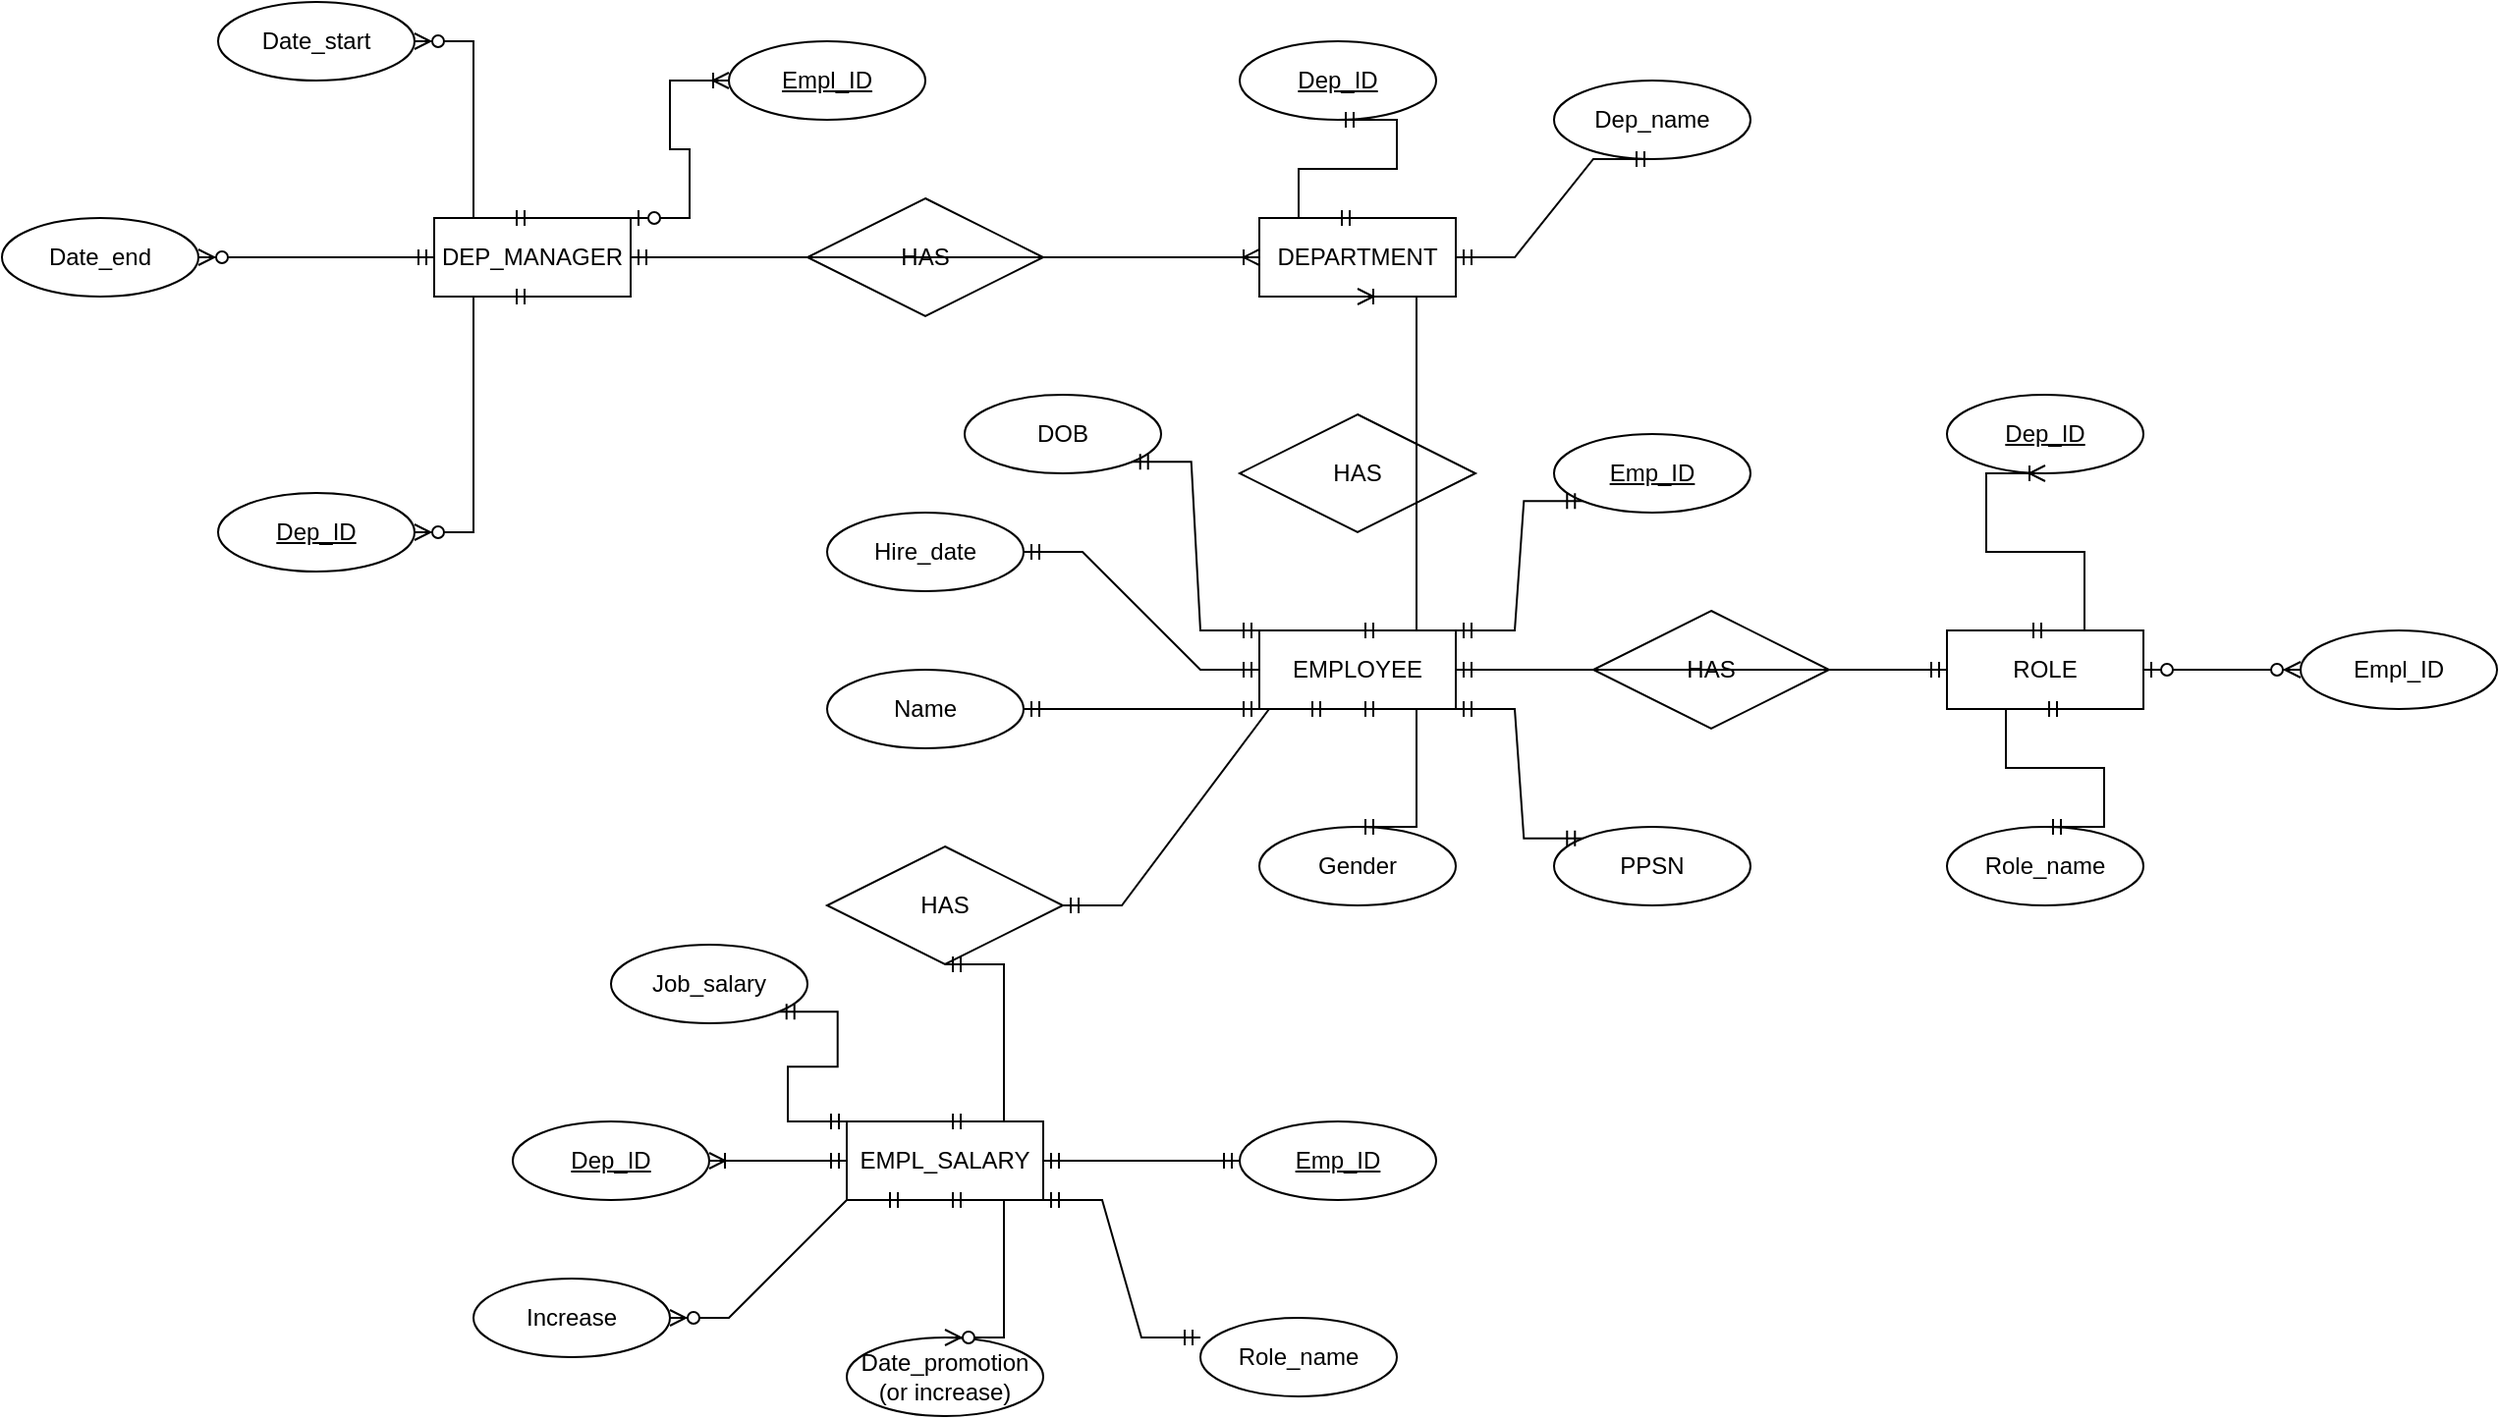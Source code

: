 <mxfile version="20.5.1" type="github">
  <diagram id="lKPQlYHoAFzWkv6730R9" name="Page-1">
    <mxGraphModel dx="1888" dy="1647" grid="1" gridSize="10" guides="1" tooltips="1" connect="1" arrows="1" fold="1" page="1" pageScale="1" pageWidth="850" pageHeight="1100" math="0" shadow="0">
      <root>
        <mxCell id="0" />
        <mxCell id="1" parent="0" />
        <mxCell id="QWSr2dPoSX79S-F1tUNh-1" value="EMPLOYEE" style="whiteSpace=wrap;html=1;align=center;" parent="1" vertex="1">
          <mxGeometry x="390" y="280" width="100" height="40" as="geometry" />
        </mxCell>
        <mxCell id="QWSr2dPoSX79S-F1tUNh-2" value="Emp_ID" style="ellipse;whiteSpace=wrap;html=1;align=center;fontStyle=4;" parent="1" vertex="1">
          <mxGeometry x="540" y="180" width="100" height="40" as="geometry" />
        </mxCell>
        <mxCell id="QWSr2dPoSX79S-F1tUNh-3" value="Name" style="ellipse;whiteSpace=wrap;html=1;align=center;" parent="1" vertex="1">
          <mxGeometry x="170" y="300" width="100" height="40" as="geometry" />
        </mxCell>
        <mxCell id="QWSr2dPoSX79S-F1tUNh-4" value="DOB" style="ellipse;whiteSpace=wrap;html=1;align=center;" parent="1" vertex="1">
          <mxGeometry x="240" y="160" width="100" height="40" as="geometry" />
        </mxCell>
        <mxCell id="QWSr2dPoSX79S-F1tUNh-5" value="Gender" style="ellipse;whiteSpace=wrap;html=1;align=center;" parent="1" vertex="1">
          <mxGeometry x="390" y="380" width="100" height="40" as="geometry" />
        </mxCell>
        <mxCell id="QWSr2dPoSX79S-F1tUNh-6" value="Job_salary" style="ellipse;whiteSpace=wrap;html=1;align=center;" parent="1" vertex="1">
          <mxGeometry x="60" y="440" width="100" height="40" as="geometry" />
        </mxCell>
        <mxCell id="QWSr2dPoSX79S-F1tUNh-8" value="Hire_date" style="ellipse;whiteSpace=wrap;html=1;align=center;" parent="1" vertex="1">
          <mxGeometry x="170" y="220" width="100" height="40" as="geometry" />
        </mxCell>
        <mxCell id="QWSr2dPoSX79S-F1tUNh-9" value="ROLE" style="whiteSpace=wrap;html=1;align=center;" parent="1" vertex="1">
          <mxGeometry x="740" y="280" width="100" height="40" as="geometry" />
        </mxCell>
        <mxCell id="QWSr2dPoSX79S-F1tUNh-11" value="HAS" style="shape=rhombus;perimeter=rhombusPerimeter;whiteSpace=wrap;html=1;align=center;" parent="1" vertex="1">
          <mxGeometry x="560" y="270" width="120" height="60" as="geometry" />
        </mxCell>
        <mxCell id="6bv1ZnGGzLy5upm-WNol-1" value="Role_name" style="ellipse;whiteSpace=wrap;html=1;align=center;" parent="1" vertex="1">
          <mxGeometry x="740" y="380" width="100" height="40" as="geometry" />
        </mxCell>
        <mxCell id="6bv1ZnGGzLy5upm-WNol-2" value="Empl_ID" style="ellipse;whiteSpace=wrap;html=1;align=center;" parent="1" vertex="1">
          <mxGeometry x="920" y="280" width="100" height="40" as="geometry" />
        </mxCell>
        <mxCell id="6bv1ZnGGzLy5upm-WNol-8" value="DEPARTMENT" style="whiteSpace=wrap;html=1;align=center;" parent="1" vertex="1">
          <mxGeometry x="390" y="70" width="100" height="40" as="geometry" />
        </mxCell>
        <mxCell id="6bv1ZnGGzLy5upm-WNol-9" value="Dep_ID" style="ellipse;whiteSpace=wrap;html=1;align=center;fontStyle=4;" parent="1" vertex="1">
          <mxGeometry x="380" y="-20" width="100" height="40" as="geometry" />
        </mxCell>
        <mxCell id="6bv1ZnGGzLy5upm-WNol-11" value="DEP_MANAGER" style="whiteSpace=wrap;html=1;align=center;" parent="1" vertex="1">
          <mxGeometry x="-30" y="70" width="100" height="40" as="geometry" />
        </mxCell>
        <mxCell id="6bv1ZnGGzLy5upm-WNol-14" value="Dep_ID" style="ellipse;whiteSpace=wrap;html=1;align=center;fontStyle=4;" parent="1" vertex="1">
          <mxGeometry x="740" y="160" width="100" height="40" as="geometry" />
        </mxCell>
        <mxCell id="6bv1ZnGGzLy5upm-WNol-15" value="Date_start" style="ellipse;whiteSpace=wrap;html=1;align=center;" parent="1" vertex="1">
          <mxGeometry x="-140" y="-40" width="100" height="40" as="geometry" />
        </mxCell>
        <mxCell id="6bv1ZnGGzLy5upm-WNol-16" value="Dep_name" style="ellipse;whiteSpace=wrap;html=1;align=center;" parent="1" vertex="1">
          <mxGeometry x="540" width="100" height="40" as="geometry" />
        </mxCell>
        <mxCell id="6bv1ZnGGzLy5upm-WNol-17" value="HAS" style="shape=rhombus;perimeter=rhombusPerimeter;whiteSpace=wrap;html=1;align=center;" parent="1" vertex="1">
          <mxGeometry x="380" y="170" width="120" height="60" as="geometry" />
        </mxCell>
        <mxCell id="6bv1ZnGGzLy5upm-WNol-20" value="HAS" style="shape=rhombus;perimeter=rhombusPerimeter;whiteSpace=wrap;html=1;align=center;" parent="1" vertex="1">
          <mxGeometry x="160" y="60" width="120" height="60" as="geometry" />
        </mxCell>
        <mxCell id="6bv1ZnGGzLy5upm-WNol-40" value="EMPL_SALARY" style="whiteSpace=wrap;html=1;align=center;" parent="1" vertex="1">
          <mxGeometry x="180" y="530" width="100" height="40" as="geometry" />
        </mxCell>
        <mxCell id="6bv1ZnGGzLy5upm-WNol-43" value="Date_promotion (or increase)" style="ellipse;whiteSpace=wrap;html=1;align=center;" parent="1" vertex="1">
          <mxGeometry x="180" y="640" width="100" height="40" as="geometry" />
        </mxCell>
        <mxCell id="Js3-yp5ArHFeaTS7gBp5-1" value="HAS" style="shape=rhombus;perimeter=rhombusPerimeter;whiteSpace=wrap;html=1;align=center;" parent="1" vertex="1">
          <mxGeometry x="170" y="390" width="120" height="60" as="geometry" />
        </mxCell>
        <mxCell id="Js3-yp5ArHFeaTS7gBp5-6" value="Dep_ID" style="ellipse;whiteSpace=wrap;html=1;align=center;fontStyle=4;" parent="1" vertex="1">
          <mxGeometry x="-140" y="210" width="100" height="40" as="geometry" />
        </mxCell>
        <mxCell id="Js3-yp5ArHFeaTS7gBp5-7" value="Date_end" style="ellipse;whiteSpace=wrap;html=1;align=center;" parent="1" vertex="1">
          <mxGeometry x="-250" y="70" width="100" height="40" as="geometry" />
        </mxCell>
        <mxCell id="Js3-yp5ArHFeaTS7gBp5-11" value="Empl_ID" style="ellipse;whiteSpace=wrap;html=1;align=center;fontStyle=4;" parent="1" vertex="1">
          <mxGeometry x="120" y="-20" width="100" height="40" as="geometry" />
        </mxCell>
        <mxCell id="Js3-yp5ArHFeaTS7gBp5-13" value="PPSN" style="ellipse;whiteSpace=wrap;html=1;align=center;" parent="1" vertex="1">
          <mxGeometry x="540" y="380" width="100" height="40" as="geometry" />
        </mxCell>
        <mxCell id="Js3-yp5ArHFeaTS7gBp5-21" value="Dep_ID" style="ellipse;whiteSpace=wrap;html=1;align=center;fontStyle=4;" parent="1" vertex="1">
          <mxGeometry x="10" y="530" width="100" height="40" as="geometry" />
        </mxCell>
        <mxCell id="Js3-yp5ArHFeaTS7gBp5-22" value="Emp_ID" style="ellipse;whiteSpace=wrap;html=1;align=center;fontStyle=4;" parent="1" vertex="1">
          <mxGeometry x="380" y="530" width="100" height="40" as="geometry" />
        </mxCell>
        <mxCell id="Js3-yp5ArHFeaTS7gBp5-23" value="Role_name" style="ellipse;whiteSpace=wrap;html=1;align=center;" parent="1" vertex="1">
          <mxGeometry x="360" y="630" width="100" height="40" as="geometry" />
        </mxCell>
        <mxCell id="Js3-yp5ArHFeaTS7gBp5-28" value="" style="edgeStyle=entityRelationEdgeStyle;fontSize=12;html=1;endArrow=ERmandOne;startArrow=ERmandOne;rounded=0;entryX=0;entryY=1;entryDx=0;entryDy=0;" parent="1" target="QWSr2dPoSX79S-F1tUNh-1" edge="1">
          <mxGeometry width="100" height="100" relative="1" as="geometry">
            <mxPoint x="270" y="320" as="sourcePoint" />
            <mxPoint x="370" y="220" as="targetPoint" />
          </mxGeometry>
        </mxCell>
        <mxCell id="Js3-yp5ArHFeaTS7gBp5-29" value="" style="edgeStyle=entityRelationEdgeStyle;fontSize=12;html=1;endArrow=ERmandOne;startArrow=ERmandOne;rounded=0;entryX=0;entryY=0.5;entryDx=0;entryDy=0;" parent="1" source="QWSr2dPoSX79S-F1tUNh-8" target="QWSr2dPoSX79S-F1tUNh-1" edge="1">
          <mxGeometry width="100" height="100" relative="1" as="geometry">
            <mxPoint x="310" y="330" as="sourcePoint" />
            <mxPoint x="410" y="230" as="targetPoint" />
          </mxGeometry>
        </mxCell>
        <mxCell id="Js3-yp5ArHFeaTS7gBp5-30" value="" style="edgeStyle=entityRelationEdgeStyle;fontSize=12;html=1;endArrow=ERmandOne;startArrow=ERmandOne;rounded=0;entryX=1;entryY=1;entryDx=0;entryDy=0;exitX=0;exitY=0;exitDx=0;exitDy=0;" parent="1" source="QWSr2dPoSX79S-F1tUNh-1" target="QWSr2dPoSX79S-F1tUNh-4" edge="1">
          <mxGeometry width="100" height="100" relative="1" as="geometry">
            <mxPoint x="310" y="330" as="sourcePoint" />
            <mxPoint x="410" y="230" as="targetPoint" />
          </mxGeometry>
        </mxCell>
        <mxCell id="Js3-yp5ArHFeaTS7gBp5-31" value="" style="edgeStyle=entityRelationEdgeStyle;fontSize=12;html=1;endArrow=ERmandOne;startArrow=ERmandOne;rounded=0;entryX=0.5;entryY=1;entryDx=0;entryDy=0;exitX=0.5;exitY=0;exitDx=0;exitDy=0;" parent="1" source="QWSr2dPoSX79S-F1tUNh-5" target="QWSr2dPoSX79S-F1tUNh-1" edge="1">
          <mxGeometry width="100" height="100" relative="1" as="geometry">
            <mxPoint x="310" y="330" as="sourcePoint" />
            <mxPoint x="410" y="230" as="targetPoint" />
          </mxGeometry>
        </mxCell>
        <mxCell id="Js3-yp5ArHFeaTS7gBp5-32" value="" style="edgeStyle=entityRelationEdgeStyle;fontSize=12;html=1;endArrow=ERmandOne;startArrow=ERmandOne;rounded=0;exitX=0;exitY=0;exitDx=0;exitDy=0;entryX=1;entryY=1;entryDx=0;entryDy=0;" parent="1" source="Js3-yp5ArHFeaTS7gBp5-13" target="QWSr2dPoSX79S-F1tUNh-1" edge="1">
          <mxGeometry width="100" height="100" relative="1" as="geometry">
            <mxPoint x="310" y="330" as="sourcePoint" />
            <mxPoint x="410" y="230" as="targetPoint" />
          </mxGeometry>
        </mxCell>
        <mxCell id="Js3-yp5ArHFeaTS7gBp5-33" value="" style="edgeStyle=entityRelationEdgeStyle;fontSize=12;html=1;endArrow=ERmandOne;startArrow=ERmandOne;rounded=0;entryX=0;entryY=1;entryDx=0;entryDy=0;exitX=1;exitY=0;exitDx=0;exitDy=0;" parent="1" source="QWSr2dPoSX79S-F1tUNh-1" target="QWSr2dPoSX79S-F1tUNh-2" edge="1">
          <mxGeometry width="100" height="100" relative="1" as="geometry">
            <mxPoint x="310" y="330" as="sourcePoint" />
            <mxPoint x="410" y="230" as="targetPoint" />
          </mxGeometry>
        </mxCell>
        <mxCell id="Js3-yp5ArHFeaTS7gBp5-34" value="" style="edgeStyle=entityRelationEdgeStyle;fontSize=12;html=1;endArrow=ERmandOne;startArrow=ERmandOne;rounded=0;exitX=1;exitY=0.5;exitDx=0;exitDy=0;entryX=0;entryY=0.5;entryDx=0;entryDy=0;" parent="1" source="QWSr2dPoSX79S-F1tUNh-1" target="QWSr2dPoSX79S-F1tUNh-9" edge="1">
          <mxGeometry width="100" height="100" relative="1" as="geometry">
            <mxPoint x="330" y="310" as="sourcePoint" />
            <mxPoint x="430" y="210" as="targetPoint" />
          </mxGeometry>
        </mxCell>
        <mxCell id="Js3-yp5ArHFeaTS7gBp5-35" value="" style="edgeStyle=entityRelationEdgeStyle;fontSize=12;html=1;endArrow=ERoneToMany;startArrow=ERmandOne;rounded=0;entryX=0.5;entryY=1;entryDx=0;entryDy=0;" parent="1" target="6bv1ZnGGzLy5upm-WNol-14" edge="1">
          <mxGeometry width="100" height="100" relative="1" as="geometry">
            <mxPoint x="780" y="280" as="sourcePoint" />
            <mxPoint x="880" y="180" as="targetPoint" />
          </mxGeometry>
        </mxCell>
        <mxCell id="Js3-yp5ArHFeaTS7gBp5-36" value="" style="edgeStyle=entityRelationEdgeStyle;fontSize=12;html=1;endArrow=ERmandOne;startArrow=ERmandOne;rounded=0;exitX=0.5;exitY=0;exitDx=0;exitDy=0;" parent="1" source="6bv1ZnGGzLy5upm-WNol-1" edge="1">
          <mxGeometry width="100" height="100" relative="1" as="geometry">
            <mxPoint x="700" y="420" as="sourcePoint" />
            <mxPoint x="800" y="320" as="targetPoint" />
          </mxGeometry>
        </mxCell>
        <mxCell id="Js3-yp5ArHFeaTS7gBp5-38" value="" style="edgeStyle=entityRelationEdgeStyle;fontSize=12;html=1;endArrow=ERzeroToMany;startArrow=ERzeroToOne;rounded=0;exitX=1;exitY=0.5;exitDx=0;exitDy=0;entryX=0;entryY=0.5;entryDx=0;entryDy=0;" parent="1" source="QWSr2dPoSX79S-F1tUNh-9" target="6bv1ZnGGzLy5upm-WNol-2" edge="1">
          <mxGeometry width="100" height="100" relative="1" as="geometry">
            <mxPoint x="590" y="250" as="sourcePoint" />
            <mxPoint x="690" y="150" as="targetPoint" />
          </mxGeometry>
        </mxCell>
        <mxCell id="Js3-yp5ArHFeaTS7gBp5-39" value="" style="edgeStyle=entityRelationEdgeStyle;fontSize=12;html=1;endArrow=ERoneToMany;startArrow=ERmandOne;rounded=0;exitX=0.5;exitY=0;exitDx=0;exitDy=0;entryX=0.5;entryY=1;entryDx=0;entryDy=0;" parent="1" source="QWSr2dPoSX79S-F1tUNh-1" target="6bv1ZnGGzLy5upm-WNol-8" edge="1">
          <mxGeometry width="100" height="100" relative="1" as="geometry">
            <mxPoint x="510" y="260" as="sourcePoint" />
            <mxPoint x="610" y="160" as="targetPoint" />
          </mxGeometry>
        </mxCell>
        <mxCell id="Js3-yp5ArHFeaTS7gBp5-40" value="" style="edgeStyle=entityRelationEdgeStyle;fontSize=12;html=1;endArrow=ERmandOne;startArrow=ERmandOne;rounded=0;exitX=0.5;exitY=0;exitDx=0;exitDy=0;entryX=0.5;entryY=1;entryDx=0;entryDy=0;" parent="1" source="6bv1ZnGGzLy5upm-WNol-8" target="6bv1ZnGGzLy5upm-WNol-9" edge="1">
          <mxGeometry width="100" height="100" relative="1" as="geometry">
            <mxPoint x="510" y="260" as="sourcePoint" />
            <mxPoint x="610" y="160" as="targetPoint" />
          </mxGeometry>
        </mxCell>
        <mxCell id="Js3-yp5ArHFeaTS7gBp5-41" value="" style="edgeStyle=entityRelationEdgeStyle;fontSize=12;html=1;endArrow=ERmandOne;startArrow=ERmandOne;rounded=0;entryX=0.5;entryY=1;entryDx=0;entryDy=0;" parent="1" source="6bv1ZnGGzLy5upm-WNol-8" target="6bv1ZnGGzLy5upm-WNol-16" edge="1">
          <mxGeometry width="100" height="100" relative="1" as="geometry">
            <mxPoint x="510" y="260" as="sourcePoint" />
            <mxPoint x="610" y="160" as="targetPoint" />
          </mxGeometry>
        </mxCell>
        <mxCell id="Js3-yp5ArHFeaTS7gBp5-43" value="" style="edgeStyle=entityRelationEdgeStyle;fontSize=12;html=1;endArrow=ERoneToMany;startArrow=ERmandOne;rounded=0;exitX=1;exitY=0.5;exitDx=0;exitDy=0;entryX=0;entryY=0.5;entryDx=0;entryDy=0;" parent="1" source="6bv1ZnGGzLy5upm-WNol-11" target="6bv1ZnGGzLy5upm-WNol-8" edge="1">
          <mxGeometry width="100" height="100" relative="1" as="geometry">
            <mxPoint x="280" y="260" as="sourcePoint" />
            <mxPoint x="380" y="160" as="targetPoint" />
          </mxGeometry>
        </mxCell>
        <mxCell id="Js3-yp5ArHFeaTS7gBp5-44" value="" style="edgeStyle=entityRelationEdgeStyle;fontSize=12;html=1;endArrow=ERoneToMany;startArrow=ERzeroToOne;rounded=0;exitX=1;exitY=0;exitDx=0;exitDy=0;entryX=0;entryY=0.5;entryDx=0;entryDy=0;" parent="1" source="6bv1ZnGGzLy5upm-WNol-11" target="Js3-yp5ArHFeaTS7gBp5-11" edge="1">
          <mxGeometry width="100" height="100" relative="1" as="geometry">
            <mxPoint x="280" y="100" as="sourcePoint" />
            <mxPoint x="380" as="targetPoint" />
          </mxGeometry>
        </mxCell>
        <mxCell id="LoDFsssgjfPJkxuUdpRY-2" value="" style="edgeStyle=entityRelationEdgeStyle;fontSize=12;html=1;endArrow=ERzeroToMany;startArrow=ERmandOne;rounded=0;exitX=0.5;exitY=1;exitDx=0;exitDy=0;entryX=1;entryY=0.5;entryDx=0;entryDy=0;" parent="1" source="6bv1ZnGGzLy5upm-WNol-11" target="Js3-yp5ArHFeaTS7gBp5-6" edge="1">
          <mxGeometry width="100" height="100" relative="1" as="geometry">
            <mxPoint x="170" y="110" as="sourcePoint" />
            <mxPoint x="40" y="200" as="targetPoint" />
          </mxGeometry>
        </mxCell>
        <mxCell id="LoDFsssgjfPJkxuUdpRY-4" value="" style="edgeStyle=entityRelationEdgeStyle;fontSize=12;html=1;endArrow=ERzeroToMany;startArrow=ERmandOne;rounded=0;exitX=0;exitY=0.5;exitDx=0;exitDy=0;entryX=1;entryY=0.5;entryDx=0;entryDy=0;" parent="1" source="6bv1ZnGGzLy5upm-WNol-11" target="Js3-yp5ArHFeaTS7gBp5-7" edge="1">
          <mxGeometry width="100" height="100" relative="1" as="geometry">
            <mxPoint x="170" y="110" as="sourcePoint" />
            <mxPoint x="270" y="10" as="targetPoint" />
          </mxGeometry>
        </mxCell>
        <mxCell id="LoDFsssgjfPJkxuUdpRY-5" value="" style="edgeStyle=entityRelationEdgeStyle;fontSize=12;html=1;endArrow=ERzeroToMany;startArrow=ERmandOne;rounded=0;exitX=0.5;exitY=0;exitDx=0;exitDy=0;entryX=1;entryY=0.5;entryDx=0;entryDy=0;" parent="1" source="6bv1ZnGGzLy5upm-WNol-11" target="6bv1ZnGGzLy5upm-WNol-15" edge="1">
          <mxGeometry width="100" height="100" relative="1" as="geometry">
            <mxPoint x="170" y="110" as="sourcePoint" />
            <mxPoint x="270" y="10" as="targetPoint" />
          </mxGeometry>
        </mxCell>
        <mxCell id="LoDFsssgjfPJkxuUdpRY-6" value="" style="edgeStyle=entityRelationEdgeStyle;fontSize=12;html=1;endArrow=ERmandOne;startArrow=ERmandOne;rounded=0;" parent="1" source="Js3-yp5ArHFeaTS7gBp5-1" edge="1">
          <mxGeometry width="100" height="100" relative="1" as="geometry">
            <mxPoint x="325" y="420" as="sourcePoint" />
            <mxPoint x="425" y="320" as="targetPoint" />
          </mxGeometry>
        </mxCell>
        <mxCell id="LoDFsssgjfPJkxuUdpRY-7" value="" style="edgeStyle=entityRelationEdgeStyle;fontSize=12;html=1;endArrow=ERmandOne;startArrow=ERmandOne;rounded=0;exitX=0.5;exitY=0;exitDx=0;exitDy=0;entryX=0.5;entryY=1;entryDx=0;entryDy=0;" parent="1" source="6bv1ZnGGzLy5upm-WNol-40" target="Js3-yp5ArHFeaTS7gBp5-1" edge="1">
          <mxGeometry width="100" height="100" relative="1" as="geometry">
            <mxPoint x="280" y="490" as="sourcePoint" />
            <mxPoint x="380" y="390" as="targetPoint" />
          </mxGeometry>
        </mxCell>
        <mxCell id="LoDFsssgjfPJkxuUdpRY-8" value="" style="edgeStyle=entityRelationEdgeStyle;fontSize=12;html=1;endArrow=ERoneToMany;startArrow=ERmandOne;rounded=0;exitX=0;exitY=0.5;exitDx=0;exitDy=0;entryX=1;entryY=0.5;entryDx=0;entryDy=0;" parent="1" source="6bv1ZnGGzLy5upm-WNol-40" target="Js3-yp5ArHFeaTS7gBp5-21" edge="1">
          <mxGeometry width="100" height="100" relative="1" as="geometry">
            <mxPoint x="50" y="690" as="sourcePoint" />
            <mxPoint x="70" y="600" as="targetPoint" />
          </mxGeometry>
        </mxCell>
        <mxCell id="LoDFsssgjfPJkxuUdpRY-9" value="" style="edgeStyle=entityRelationEdgeStyle;fontSize=12;html=1;endArrow=ERmandOne;startArrow=ERmandOne;rounded=0;entryX=1;entryY=1;entryDx=0;entryDy=0;exitX=0;exitY=0;exitDx=0;exitDy=0;" parent="1" source="6bv1ZnGGzLy5upm-WNol-40" target="QWSr2dPoSX79S-F1tUNh-6" edge="1">
          <mxGeometry width="100" height="100" relative="1" as="geometry">
            <mxPoint x="280" y="540" as="sourcePoint" />
            <mxPoint x="380" y="440" as="targetPoint" />
          </mxGeometry>
        </mxCell>
        <mxCell id="LoDFsssgjfPJkxuUdpRY-10" value="" style="edgeStyle=entityRelationEdgeStyle;fontSize=12;html=1;endArrow=ERmandOne;startArrow=ERmandOne;rounded=0;entryX=0;entryY=0.5;entryDx=0;entryDy=0;exitX=1;exitY=0.5;exitDx=0;exitDy=0;" parent="1" source="6bv1ZnGGzLy5upm-WNol-40" target="Js3-yp5ArHFeaTS7gBp5-22" edge="1">
          <mxGeometry width="100" height="100" relative="1" as="geometry">
            <mxPoint x="280" y="540" as="sourcePoint" />
            <mxPoint x="380" y="440" as="targetPoint" />
          </mxGeometry>
        </mxCell>
        <mxCell id="LoDFsssgjfPJkxuUdpRY-11" value="" style="edgeStyle=entityRelationEdgeStyle;fontSize=12;html=1;endArrow=ERmandOne;startArrow=ERmandOne;rounded=0;exitX=1;exitY=1;exitDx=0;exitDy=0;entryX=0;entryY=0.25;entryDx=0;entryDy=0;entryPerimeter=0;" parent="1" source="6bv1ZnGGzLy5upm-WNol-40" target="Js3-yp5ArHFeaTS7gBp5-23" edge="1">
          <mxGeometry width="100" height="100" relative="1" as="geometry">
            <mxPoint x="280" y="540" as="sourcePoint" />
            <mxPoint x="380" y="440" as="targetPoint" />
          </mxGeometry>
        </mxCell>
        <mxCell id="DDFf7XbJtJbHR4SI8X-b-1" value="Increase" style="ellipse;whiteSpace=wrap;html=1;align=center;" vertex="1" parent="1">
          <mxGeometry x="-10" y="610" width="100" height="40" as="geometry" />
        </mxCell>
        <mxCell id="DDFf7XbJtJbHR4SI8X-b-2" value="" style="edgeStyle=entityRelationEdgeStyle;fontSize=12;html=1;endArrow=ERzeroToMany;startArrow=ERmandOne;rounded=0;entryX=1;entryY=0.5;entryDx=0;entryDy=0;exitX=0.3;exitY=1;exitDx=0;exitDy=0;exitPerimeter=0;" edge="1" parent="1" source="6bv1ZnGGzLy5upm-WNol-40" target="DDFf7XbJtJbHR4SI8X-b-1">
          <mxGeometry width="100" height="100" relative="1" as="geometry">
            <mxPoint x="170" y="570" as="sourcePoint" />
            <mxPoint x="310" y="420" as="targetPoint" />
          </mxGeometry>
        </mxCell>
        <mxCell id="DDFf7XbJtJbHR4SI8X-b-3" value="" style="edgeStyle=entityRelationEdgeStyle;fontSize=12;html=1;endArrow=ERzeroToMany;startArrow=ERmandOne;rounded=0;entryX=0.5;entryY=0;entryDx=0;entryDy=0;" edge="1" parent="1" target="6bv1ZnGGzLy5upm-WNol-43">
          <mxGeometry width="100" height="100" relative="1" as="geometry">
            <mxPoint x="230" y="570" as="sourcePoint" />
            <mxPoint x="330" y="470" as="targetPoint" />
          </mxGeometry>
        </mxCell>
      </root>
    </mxGraphModel>
  </diagram>
</mxfile>
